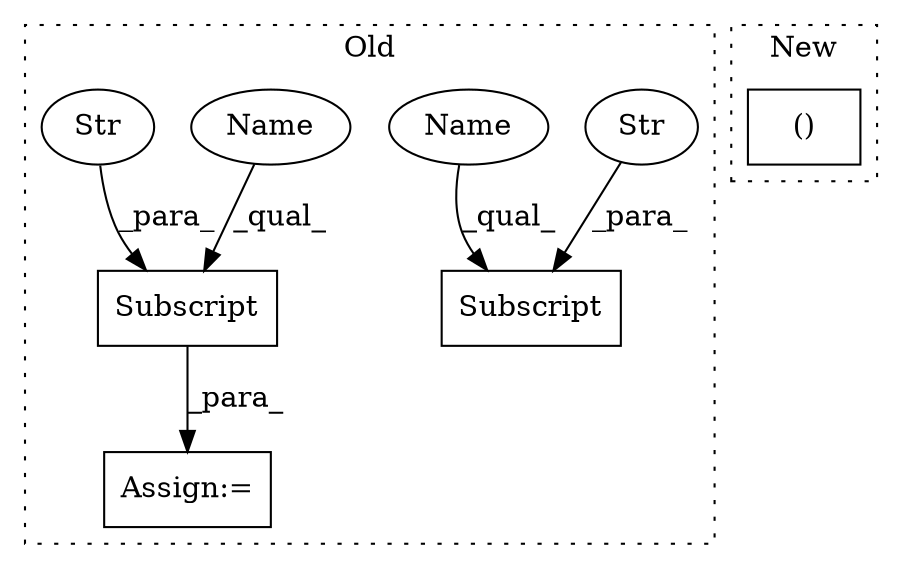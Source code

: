 digraph G {
subgraph cluster0 {
1 [label="Subscript" a="63" s="2980,0" l="33,0" shape="box"];
3 [label="Str" a="66" s="3005" l="7" shape="ellipse"];
4 [label="Subscript" a="63" s="2926,0" l="32,0" shape="box"];
5 [label="Str" a="66" s="2951" l="6" shape="ellipse"];
6 [label="Assign:=" a="68" s="2923" l="3" shape="box"];
7 [label="Name" a="87" s="2980" l="24" shape="ellipse"];
8 [label="Name" a="87" s="2926" l="24" shape="ellipse"];
label = "Old";
style="dotted";
}
subgraph cluster1 {
2 [label="()" a="54" s="3128" l="0" shape="box"];
label = "New";
style="dotted";
}
3 -> 1 [label="_para_"];
4 -> 6 [label="_para_"];
5 -> 4 [label="_para_"];
7 -> 1 [label="_qual_"];
8 -> 4 [label="_qual_"];
}